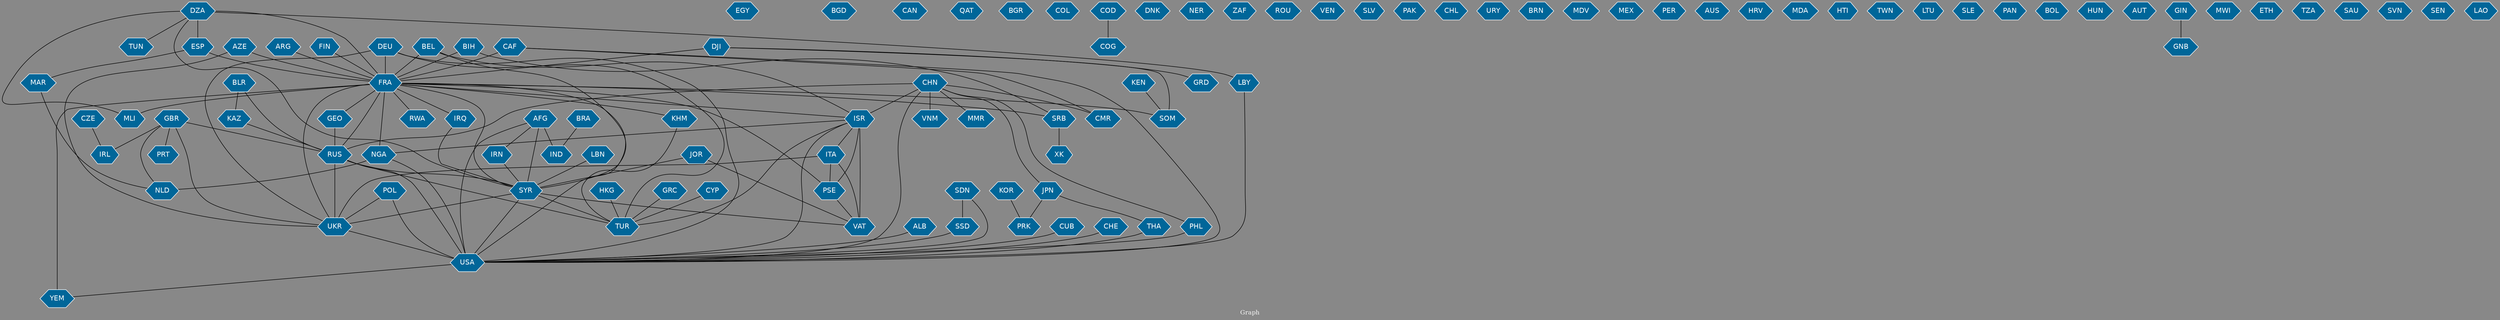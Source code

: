 // Countries together in item graph
graph {
	graph [bgcolor="#888888" fontcolor=white fontsize=12 label="Graph" outputorder=edgesfirst overlap=prism]
	node [color=white fillcolor="#006699" fontcolor=white fontname=Helvetica shape=hexagon style=filled]
	edge [arrowhead=open color=black fontcolor=white fontname=Courier fontsize=12]
		AFG [label=AFG]
		USA [label=USA]
		ISR [label=ISR]
		VAT [label=VAT]
		NGA [label=NGA]
		FRA [label=FRA]
		YEM [label=YEM]
		IRN [label=IRN]
		TUR [label=TUR]
		IRQ [label=IRQ]
		ALB [label=ALB]
		KOR [label=KOR]
		PRK [label=PRK]
		GBR [label=GBR]
		ARG [label=ARG]
		EGY [label=EGY]
		UKR [label=UKR]
		BIH [label=BIH]
		RUS [label=RUS]
		MAR [label=MAR]
		SYR [label=SYR]
		JPN [label=JPN]
		BGD [label=BGD]
		SSD [label=SSD]
		SDN [label=SDN]
		LBY [label=LBY]
		ITA [label=ITA]
		IND [label=IND]
		PSE [label=PSE]
		IRL [label=IRL]
		DEU [label=DEU]
		BEL [label=BEL]
		NLD [label=NLD]
		CAN [label=CAN]
		QAT [label=QAT]
		CAF [label=CAF]
		VNM [label=VNM]
		CHN [label=CHN]
		THA [label=THA]
		BRA [label=BRA]
		TUN [label=TUN]
		BGR [label=BGR]
		KEN [label=KEN]
		ESP [label=ESP]
		MLI [label=MLI]
		COL [label=COL]
		CMR [label=CMR]
		COD [label=COD]
		DNK [label=DNK]
		DJI [label=DJI]
		POL [label=POL]
		NER [label=NER]
		ZAF [label=ZAF]
		CUB [label=CUB]
		ROU [label=ROU]
		VEN [label=VEN]
		SLV [label=SLV]
		GRC [label=GRC]
		DZA [label=DZA]
		PAK [label=PAK]
		GEO [label=GEO]
		CHL [label=CHL]
		COG [label=COG]
		URY [label=URY]
		SOM [label=SOM]
		BRN [label=BRN]
		MDV [label=MDV]
		JOR [label=JOR]
		CYP [label=CYP]
		MEX [label=MEX]
		CHE [label=CHE]
		PER [label=PER]
		AUS [label=AUS]
		SRB [label=SRB]
		PRT [label=PRT]
		HRV [label=HRV]
		MMR [label=MMR]
		GRD [label=GRD]
		FIN [label=FIN]
		MDA [label=MDA]
		HTI [label=HTI]
		TWN [label=TWN]
		LTU [label=LTU]
		LBN [label=LBN]
		KHM [label=KHM]
		SLE [label=SLE]
		PAN [label=PAN]
		XK [label=XK]
		BOL [label=BOL]
		HUN [label=HUN]
		AUT [label=AUT]
		RWA [label=RWA]
		GNB [label=GNB]
		GIN [label=GIN]
		CZE [label=CZE]
		MWI [label=MWI]
		ETH [label=ETH]
		TZA [label=TZA]
		SAU [label=SAU]
		PHL [label=PHL]
		AZE [label=AZE]
		SVN [label=SVN]
		SEN [label=SEN]
		HKG [label=HKG]
		KAZ [label=KAZ]
		BLR [label=BLR]
		LAO [label=LAO]
			AFG -- SYR [weight=1]
			AZE -- FRA [weight=2]
			SYR -- TUR [weight=2]
			SYR -- VAT [weight=4]
			ALB -- USA [weight=2]
			CAF -- FRA [weight=20]
			CZE -- IRL [weight=1]
			CHN -- CMR [weight=2]
			THA -- USA [weight=2]
			RUS -- TUR [weight=1]
			DJI -- GRD [weight=1]
			CYP -- TUR [weight=2]
			BIH -- SRB [weight=8]
			SDN -- SSD [weight=6]
			GBR -- PRT [weight=1]
			AFG -- USA [weight=15]
			CHE -- USA [weight=1]
			PSE -- VAT [weight=6]
			DZA -- ESP [weight=2]
			BEL -- FRA [weight=8]
			LBY -- USA [weight=1]
			CHN -- ISR [weight=1]
			FRA -- YEM [weight=11]
			JOR -- SYR [weight=8]
			CAF -- USA [weight=1]
			USA -- YEM [weight=3]
			ITA -- UKR [weight=2]
			FRA -- MLI [weight=11]
			DZA -- FRA [weight=3]
			ISR -- NGA [weight=1]
			BEL -- ISR [weight=5]
			FRA -- GEO [weight=1]
			KOR -- PRK [weight=1]
			ISR -- ITA [weight=2]
			NGA -- USA [weight=7]
			CHN -- USA [weight=6]
			JPN -- THA [weight=2]
			GRC -- TUR [weight=1]
			RUS -- SYR [weight=1]
			BLR -- RUS [weight=1]
			ISR -- TUR [weight=1]
			ISR -- VAT [weight=20]
			NGA -- NLD [weight=4]
			ITA -- VAT [weight=2]
			JPN -- PRK [weight=1]
			GBR -- IRL [weight=1]
			CHN -- JPN [weight=1]
			ARG -- FRA [weight=1]
			LBN -- SYR [weight=1]
			UKR -- USA [weight=12]
			DJI -- FRA [weight=3]
			ISR -- USA [weight=1]
			GBR -- RUS [weight=1]
			CAF -- CMR [weight=1]
			KEN -- SOM [weight=2]
			IRN -- SYR [weight=1]
			DZA -- MLI [weight=1]
			POL -- USA [weight=3]
			IRQ -- SYR [weight=1]
			FRA -- USA [weight=6]
			DEU -- FRA [weight=10]
			ISR -- PSE [weight=13]
			PHL -- USA [weight=1]
			DJI -- SOM [weight=2]
			ESP -- FRA [weight=1]
			AZE -- UKR [weight=1]
			AFG -- IRN [weight=1]
			FIN -- FRA [weight=1]
			KHM -- TUR [weight=1]
			AFG -- IND [weight=1]
			CHN -- MMR [weight=1]
			DZA -- LBY [weight=1]
			FRA -- SYR [weight=5]
			GIN -- GNB [weight=2]
			GBR -- NLD [weight=1]
			SSD -- USA [weight=2]
			DZA -- SYR [weight=1]
			RUS -- UKR [weight=97]
			FRA -- RUS [weight=14]
			SYR -- UKR [weight=1]
			FRA -- PSE [weight=1]
			MAR -- NLD [weight=1]
			DZA -- TUN [weight=1]
			FRA -- SRB [weight=1]
			SDN -- USA [weight=2]
			GEO -- RUS [weight=1]
			ITA -- PSE [weight=2]
			SYR -- USA [weight=5]
			DEU -- UKR [weight=5]
			FRA -- KHM [weight=2]
			JOR -- VAT [weight=4]
			KAZ -- RUS [weight=1]
			FRA -- IRQ [weight=3]
			BLR -- KAZ [weight=1]
			BIH -- FRA [weight=1]
			FRA -- SOM [weight=2]
			BEL -- SYR [weight=1]
			DEU -- TUR [weight=1]
			GBR -- UKR [weight=1]
			CHN -- PHL [weight=1]
			CHN -- RUS [weight=4]
			RUS -- USA [weight=11]
			DEU -- USA [weight=1]
			CUB -- USA [weight=1]
			FRA -- NGA [weight=12]
			SRB -- XK [weight=2]
			ESP -- MAR [weight=1]
			POL -- UKR [weight=3]
			CHN -- VNM [weight=13]
			FRA -- ISR [weight=2]
			COD -- COG [weight=1]
			HKG -- TUR [weight=1]
			FRA -- RWA [weight=1]
			FRA -- UKR [weight=15]
			BRA -- IND [weight=2]
}